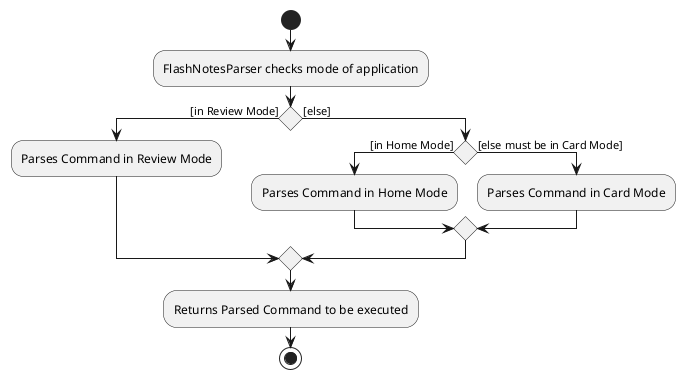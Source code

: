 @startuml
start
:FlashNotesParser checks mode of application;

'Since the beta syntax does not support placing the condition outside the
'diamond we place it as the true branch instead.

if () then ([in Review Mode])
    :Parses Command in Review Mode;
else ([else])
    if () then ([in Home Mode])
            :Parses Command in Home Mode;
        else ([else must be in Card Mode])
        :Parses Command in Card Mode;
    endif
endif
:Returns Parsed Command to be executed;

stop
@enduml
